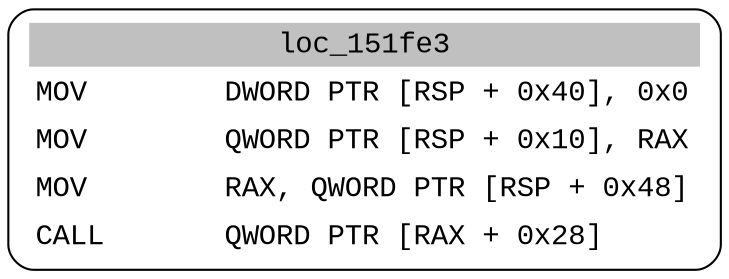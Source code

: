 digraph asm_graph {
1941 [
shape="Mrecord" fontname="Courier New"label =<<table border="0" cellborder="0" cellpadding="3"><tr><td align="center" colspan="2" bgcolor="grey">loc_151fe3</td></tr><tr><td align="left">MOV        DWORD PTR [RSP + 0x40], 0x0</td></tr><tr><td align="left">MOV        QWORD PTR [RSP + 0x10], RAX</td></tr><tr><td align="left">MOV        RAX, QWORD PTR [RSP + 0x48]</td></tr><tr><td align="left">CALL       QWORD PTR [RAX + 0x28]</td></tr></table>> ];
}